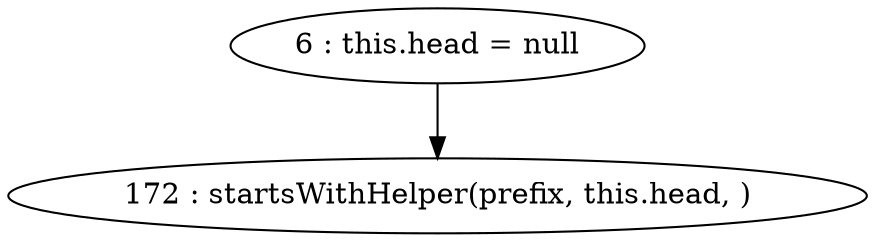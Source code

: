 digraph G {
"6 : this.head = null"
"6 : this.head = null" -> "172 : startsWithHelper(prefix, this.head, )"
"172 : startsWithHelper(prefix, this.head, )"
}